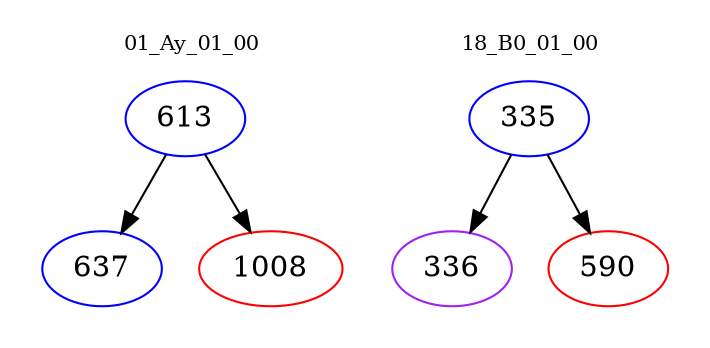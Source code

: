 digraph{
subgraph cluster_0 {
color = white
label = "01_Ay_01_00";
fontsize=10;
T0_613 [label="613", color="blue"]
T0_613 -> T0_637 [color="black"]
T0_637 [label="637", color="blue"]
T0_613 -> T0_1008 [color="black"]
T0_1008 [label="1008", color="red"]
}
subgraph cluster_1 {
color = white
label = "18_B0_01_00";
fontsize=10;
T1_335 [label="335", color="blue"]
T1_335 -> T1_336 [color="black"]
T1_336 [label="336", color="purple"]
T1_335 -> T1_590 [color="black"]
T1_590 [label="590", color="red"]
}
}
